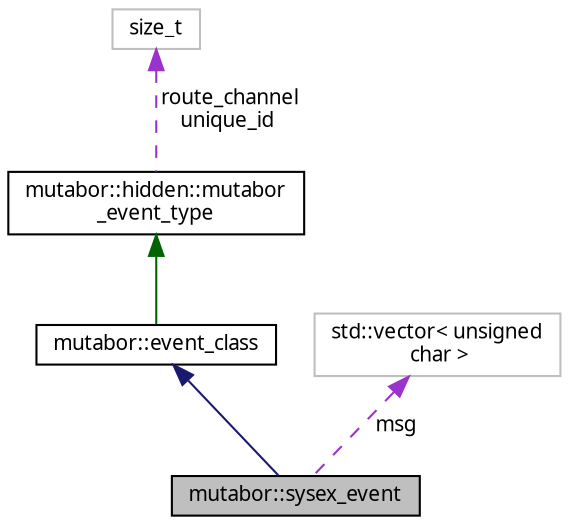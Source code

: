 digraph "mutabor::sysex_event"
{
  edge [fontname="Sans",fontsize="10",labelfontname="Sans",labelfontsize="10"];
  node [fontname="Sans",fontsize="10",shape=record];
  Node3 [label="mutabor::sysex_event",height=0.2,width=0.4,color="black", fillcolor="grey75", style="filled", fontcolor="black"];
  Node4 -> Node3 [dir="back",color="midnightblue",fontsize="10",style="solid",fontname="Sans"];
  Node4 [label="mutabor::event_class",height=0.2,width=0.4,color="black", fillcolor="white", style="filled",URL="$d7/d83/classmutabor_1_1event__class.html"];
  Node5 -> Node4 [dir="back",color="darkgreen",fontsize="10",style="solid",fontname="Sans"];
  Node5 [label="mutabor::hidden::mutabor\l_event_type",height=0.2,width=0.4,color="black", fillcolor="white", style="filled",URL="$d1/da6/structmutabor_1_1hidden_1_1mutabor__event__type.html"];
  Node6 -> Node5 [dir="back",color="darkorchid3",fontsize="10",style="dashed",label=" route_channel\nunique_id" ,fontname="Sans"];
  Node6 [label="size_t",height=0.2,width=0.4,color="grey75", fillcolor="white", style="filled"];
  Node7 -> Node3 [dir="back",color="darkorchid3",fontsize="10",style="dashed",label=" msg" ,fontname="Sans"];
  Node7 [label="std::vector\< unsigned\l char \>",height=0.2,width=0.4,color="grey75", fillcolor="white", style="filled"];
}
